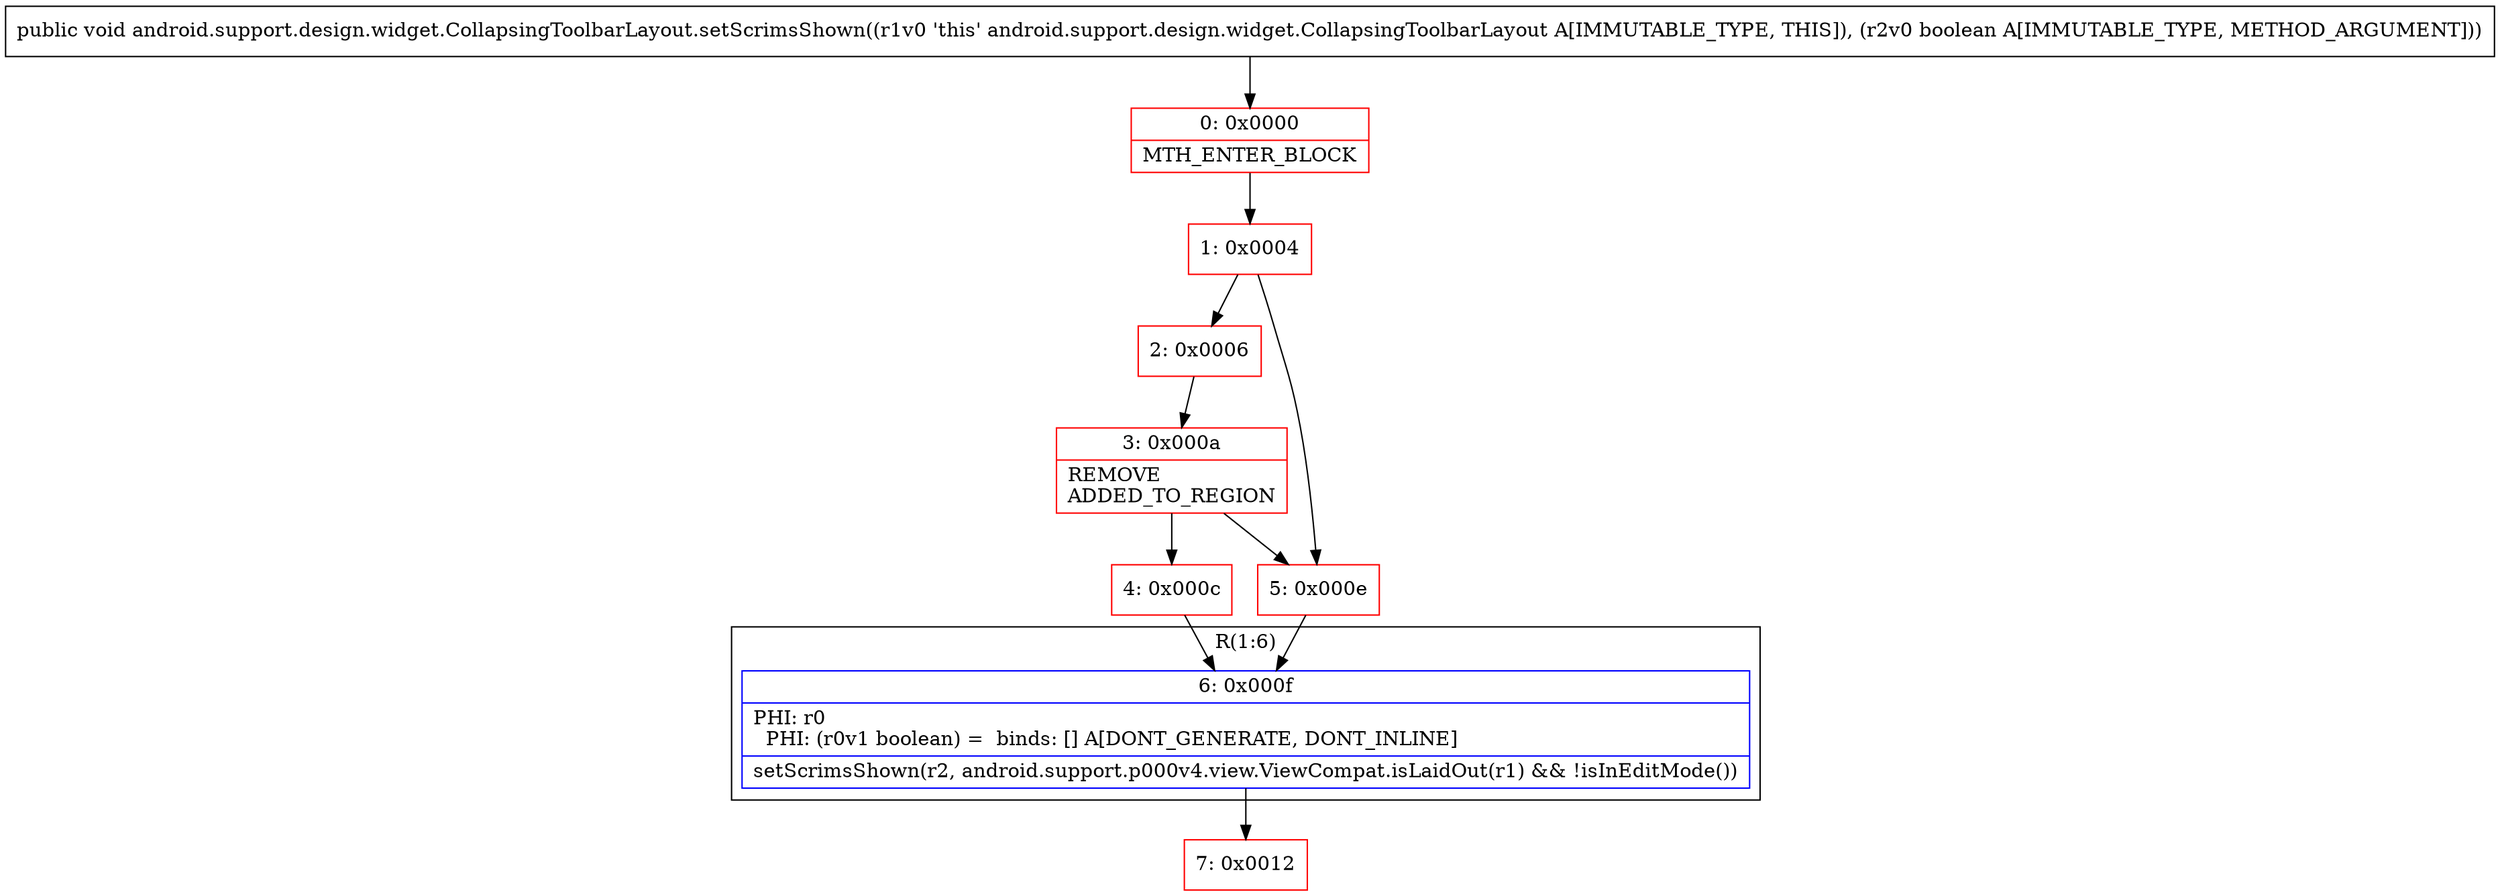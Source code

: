 digraph "CFG forandroid.support.design.widget.CollapsingToolbarLayout.setScrimsShown(Z)V" {
subgraph cluster_Region_1946381300 {
label = "R(1:6)";
node [shape=record,color=blue];
Node_6 [shape=record,label="{6\:\ 0x000f|PHI: r0 \l  PHI: (r0v1 boolean) =  binds: [] A[DONT_GENERATE, DONT_INLINE]\l|setScrimsShown(r2, android.support.p000v4.view.ViewCompat.isLaidOut(r1) && !isInEditMode())\l}"];
}
Node_0 [shape=record,color=red,label="{0\:\ 0x0000|MTH_ENTER_BLOCK\l}"];
Node_1 [shape=record,color=red,label="{1\:\ 0x0004}"];
Node_2 [shape=record,color=red,label="{2\:\ 0x0006}"];
Node_3 [shape=record,color=red,label="{3\:\ 0x000a|REMOVE\lADDED_TO_REGION\l}"];
Node_4 [shape=record,color=red,label="{4\:\ 0x000c}"];
Node_5 [shape=record,color=red,label="{5\:\ 0x000e}"];
Node_7 [shape=record,color=red,label="{7\:\ 0x0012}"];
MethodNode[shape=record,label="{public void android.support.design.widget.CollapsingToolbarLayout.setScrimsShown((r1v0 'this' android.support.design.widget.CollapsingToolbarLayout A[IMMUTABLE_TYPE, THIS]), (r2v0 boolean A[IMMUTABLE_TYPE, METHOD_ARGUMENT])) }"];
MethodNode -> Node_0;
Node_6 -> Node_7;
Node_0 -> Node_1;
Node_1 -> Node_2;
Node_1 -> Node_5;
Node_2 -> Node_3;
Node_3 -> Node_4;
Node_3 -> Node_5;
Node_4 -> Node_6;
Node_5 -> Node_6;
}

